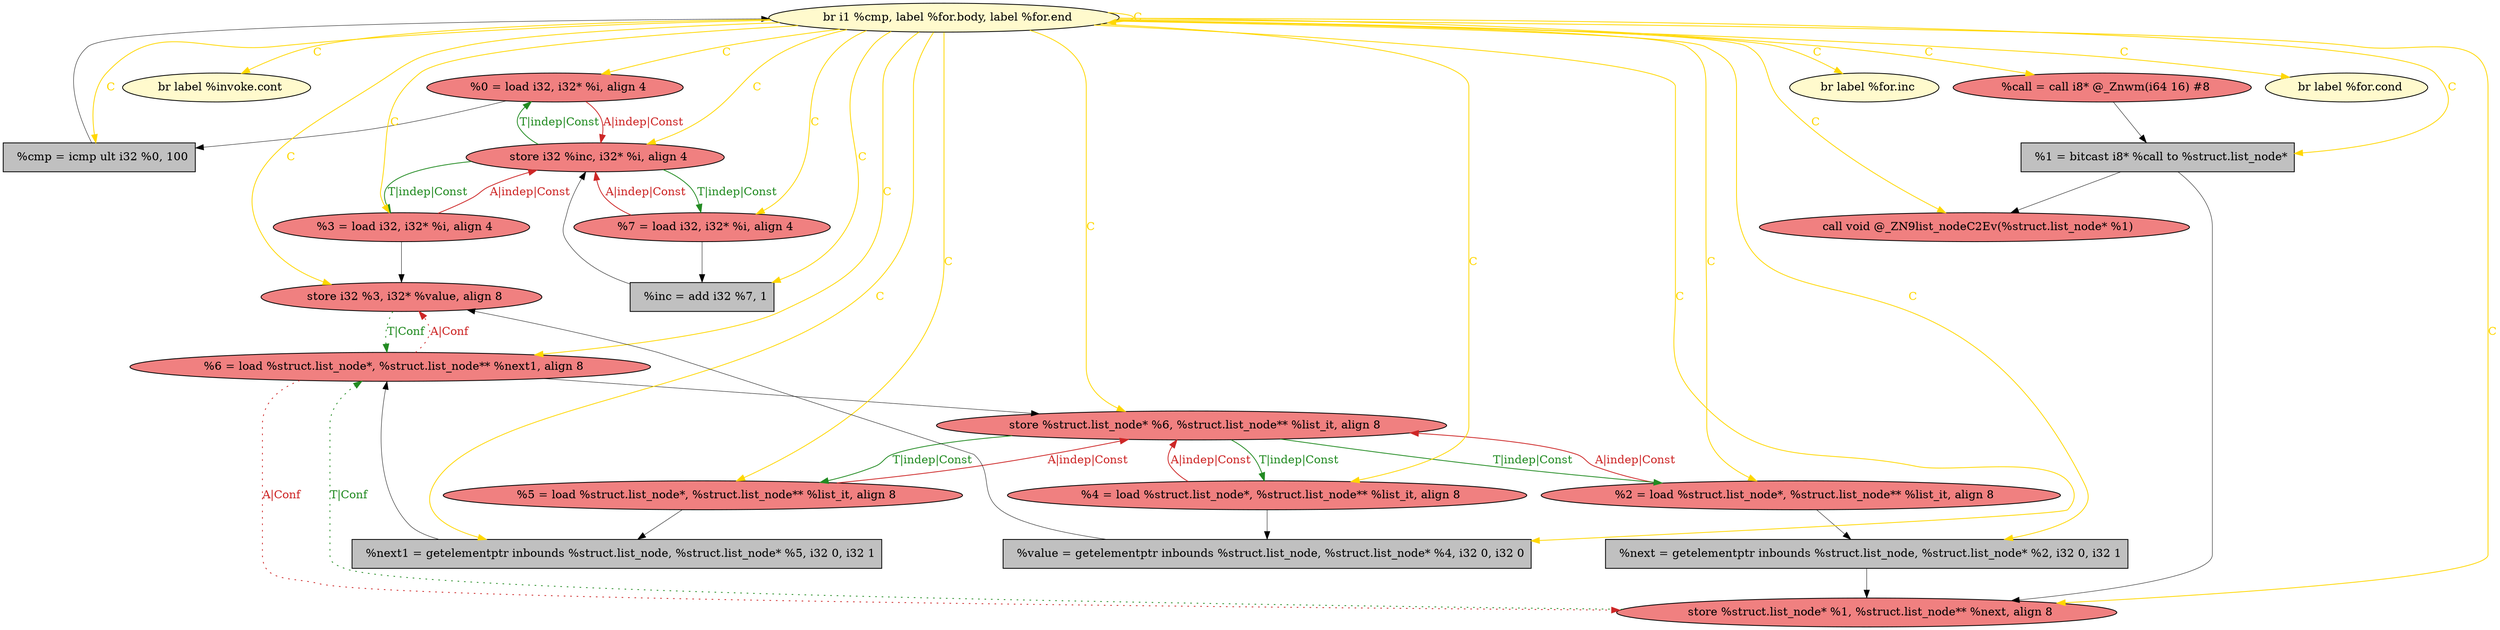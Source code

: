 
digraph G {


node984 [fillcolor=lemonchiffon,label="  br label %invoke.cont",shape=ellipse,style=filled ]
node983 [fillcolor=lightcoral,label="  store i32 %3, i32* %value, align 8",shape=ellipse,style=filled ]
node981 [fillcolor=lightcoral,label="  %0 = load i32, i32* %i, align 4",shape=ellipse,style=filled ]
node978 [fillcolor=lightcoral,label="  %2 = load %struct.list_node*, %struct.list_node** %list_it, align 8",shape=ellipse,style=filled ]
node967 [fillcolor=lightcoral,label="  %5 = load %struct.list_node*, %struct.list_node** %list_it, align 8",shape=ellipse,style=filled ]
node964 [fillcolor=lightcoral,label="  store %struct.list_node* %1, %struct.list_node** %next, align 8",shape=ellipse,style=filled ]
node982 [fillcolor=grey,label="  %cmp = icmp ult i32 %0, 100",shape=rectangle,style=filled ]
node980 [fillcolor=lightcoral,label="  store i32 %inc, i32* %i, align 4",shape=ellipse,style=filled ]
node966 [fillcolor=grey,label="  %next = getelementptr inbounds %struct.list_node, %struct.list_node* %2, i32 0, i32 1",shape=rectangle,style=filled ]
node976 [fillcolor=lightcoral,label="  %call = call i8* @_Znwm(i64 16) #8",shape=ellipse,style=filled ]
node969 [fillcolor=lightcoral,label="  %6 = load %struct.list_node*, %struct.list_node** %next1, align 8",shape=ellipse,style=filled ]
node962 [fillcolor=lightcoral,label="  %3 = load i32, i32* %i, align 4",shape=ellipse,style=filled ]
node972 [fillcolor=grey,label="  %inc = add i32 %7, 1",shape=rectangle,style=filled ]
node963 [fillcolor=lightcoral,label="  %7 = load i32, i32* %i, align 4",shape=ellipse,style=filled ]
node965 [fillcolor=grey,label="  %1 = bitcast i8* %call to %struct.list_node*",shape=rectangle,style=filled ]
node970 [fillcolor=lightcoral,label="  store %struct.list_node* %6, %struct.list_node** %list_it, align 8",shape=ellipse,style=filled ]
node979 [fillcolor=lemonchiffon,label="  br i1 %cmp, label %for.body, label %for.end",shape=ellipse,style=filled ]
node968 [fillcolor=grey,label="  %next1 = getelementptr inbounds %struct.list_node, %struct.list_node* %5, i32 0, i32 1",shape=rectangle,style=filled ]
node973 [fillcolor=lemonchiffon,label="  br label %for.inc",shape=ellipse,style=filled ]
node977 [fillcolor=grey,label="  %value = getelementptr inbounds %struct.list_node, %struct.list_node* %4, i32 0, i32 0",shape=rectangle,style=filled ]
node971 [fillcolor=lemonchiffon,label="  br label %for.cond",shape=ellipse,style=filled ]
node974 [fillcolor=lightcoral,label="  call void @_ZN9list_nodeC2Ev(%struct.list_node* %1)",shape=ellipse,style=filled ]
node975 [fillcolor=lightcoral,label="  %4 = load %struct.list_node*, %struct.list_node** %list_it, align 8",shape=ellipse,style=filled ]

node979->node981 [style=solid,color=gold,label="C",penwidth=1.0,fontcolor=gold ]
node979->node963 [style=solid,color=gold,label="C",penwidth=1.0,fontcolor=gold ]
node962->node983 [style=solid,color=black,label="",penwidth=0.5,fontcolor=black ]
node967->node970 [style=solid,color=firebrick3,label="A|indep|Const",penwidth=1.0,fontcolor=firebrick3 ]
node970->node967 [style=solid,color=forestgreen,label="T|indep|Const",penwidth=1.0,fontcolor=forestgreen ]
node975->node970 [style=solid,color=firebrick3,label="A|indep|Const",penwidth=1.0,fontcolor=firebrick3 ]
node978->node970 [style=solid,color=firebrick3,label="A|indep|Const",penwidth=1.0,fontcolor=firebrick3 ]
node979->node976 [style=solid,color=gold,label="C",penwidth=1.0,fontcolor=gold ]
node970->node978 [style=solid,color=forestgreen,label="T|indep|Const",penwidth=1.0,fontcolor=forestgreen ]
node969->node964 [style=dotted,color=firebrick3,label="A|Conf",penwidth=1.0,fontcolor=firebrick3 ]
node964->node969 [style=dotted,color=forestgreen,label="T|Conf",penwidth=1.0,fontcolor=forestgreen ]
node980->node981 [style=solid,color=forestgreen,label="T|indep|Const",penwidth=1.0,fontcolor=forestgreen ]
node969->node983 [style=dotted,color=firebrick3,label="A|Conf",penwidth=1.0,fontcolor=firebrick3 ]
node979->node972 [style=solid,color=gold,label="C",penwidth=1.0,fontcolor=gold ]
node983->node969 [style=dotted,color=forestgreen,label="T|Conf",penwidth=1.0,fontcolor=forestgreen ]
node979->node983 [style=solid,color=gold,label="C",penwidth=1.0,fontcolor=gold ]
node977->node983 [style=solid,color=black,label="",penwidth=0.5,fontcolor=black ]
node981->node982 [style=solid,color=black,label="",penwidth=0.5,fontcolor=black ]
node979->node980 [style=solid,color=gold,label="C",penwidth=1.0,fontcolor=gold ]
node981->node980 [style=solid,color=firebrick3,label="A|indep|Const",penwidth=1.0,fontcolor=firebrick3 ]
node979->node964 [style=solid,color=gold,label="C",penwidth=1.0,fontcolor=gold ]
node979->node971 [style=solid,color=gold,label="C",penwidth=1.0,fontcolor=gold ]
node970->node975 [style=solid,color=forestgreen,label="T|indep|Const",penwidth=1.0,fontcolor=forestgreen ]
node975->node977 [style=solid,color=black,label="",penwidth=0.5,fontcolor=black ]
node979->node978 [style=solid,color=gold,label="C",penwidth=1.0,fontcolor=gold ]
node979->node975 [style=solid,color=gold,label="C",penwidth=1.0,fontcolor=gold ]
node979->node977 [style=solid,color=gold,label="C",penwidth=1.0,fontcolor=gold ]
node979->node974 [style=solid,color=gold,label="C",penwidth=1.0,fontcolor=gold ]
node978->node966 [style=solid,color=black,label="",penwidth=0.5,fontcolor=black ]
node965->node974 [style=solid,color=black,label="",penwidth=0.5,fontcolor=black ]
node979->node969 [style=solid,color=gold,label="C",penwidth=1.0,fontcolor=gold ]
node979->node965 [style=solid,color=gold,label="C",penwidth=1.0,fontcolor=gold ]
node979->node967 [style=solid,color=gold,label="C",penwidth=1.0,fontcolor=gold ]
node979->node966 [style=solid,color=gold,label="C",penwidth=1.0,fontcolor=gold ]
node979->node970 [style=solid,color=gold,label="C",penwidth=1.0,fontcolor=gold ]
node982->node979 [style=solid,color=black,label="",penwidth=0.5,fontcolor=black ]
node962->node980 [style=solid,color=firebrick3,label="A|indep|Const",penwidth=1.0,fontcolor=firebrick3 ]
node966->node964 [style=solid,color=black,label="",penwidth=0.5,fontcolor=black ]
node967->node968 [style=solid,color=black,label="",penwidth=0.5,fontcolor=black ]
node979->node984 [style=solid,color=gold,label="C",penwidth=1.0,fontcolor=gold ]
node979->node982 [style=solid,color=gold,label="C",penwidth=1.0,fontcolor=gold ]
node968->node969 [style=solid,color=black,label="",penwidth=0.5,fontcolor=black ]
node979->node962 [style=solid,color=gold,label="C",penwidth=1.0,fontcolor=gold ]
node965->node964 [style=solid,color=black,label="",penwidth=0.5,fontcolor=black ]
node972->node980 [style=solid,color=black,label="",penwidth=0.5,fontcolor=black ]
node980->node962 [style=solid,color=forestgreen,label="T|indep|Const",penwidth=1.0,fontcolor=forestgreen ]
node980->node963 [style=solid,color=forestgreen,label="T|indep|Const",penwidth=1.0,fontcolor=forestgreen ]
node976->node965 [style=solid,color=black,label="",penwidth=0.5,fontcolor=black ]
node963->node980 [style=solid,color=firebrick3,label="A|indep|Const",penwidth=1.0,fontcolor=firebrick3 ]
node969->node970 [style=solid,color=black,label="",penwidth=0.5,fontcolor=black ]
node979->node973 [style=solid,color=gold,label="C",penwidth=1.0,fontcolor=gold ]
node963->node972 [style=solid,color=black,label="",penwidth=0.5,fontcolor=black ]
node979->node968 [style=solid,color=gold,label="C",penwidth=1.0,fontcolor=gold ]
node979->node979 [style=solid,color=gold,label="C",penwidth=1.0,fontcolor=gold ]


}
